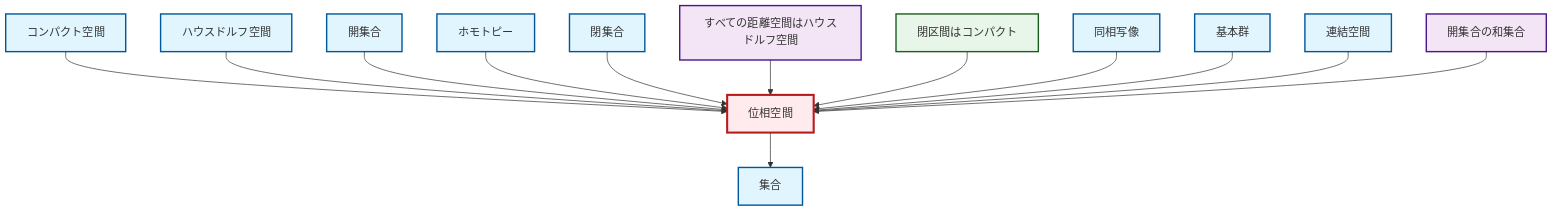 graph TD
    classDef definition fill:#e1f5fe,stroke:#01579b,stroke-width:2px
    classDef theorem fill:#f3e5f5,stroke:#4a148c,stroke-width:2px
    classDef axiom fill:#fff3e0,stroke:#e65100,stroke-width:2px
    classDef example fill:#e8f5e9,stroke:#1b5e20,stroke-width:2px
    classDef current fill:#ffebee,stroke:#b71c1c,stroke-width:3px
    def-homeomorphism["同相写像"]:::definition
    def-set["集合"]:::definition
    thm-union-open-sets["開集合の和集合"]:::theorem
    def-homotopy["ホモトピー"]:::definition
    def-open-set["開集合"]:::definition
    def-compact["コンパクト空間"]:::definition
    def-connected["連結空間"]:::definition
    def-closed-set["閉集合"]:::definition
    ex-closed-interval-compact["閉区間はコンパクト"]:::example
    thm-metric-hausdorff["すべての距離空間はハウスドルフ空間"]:::theorem
    def-hausdorff["ハウスドルフ空間"]:::definition
    def-fundamental-group["基本群"]:::definition
    def-topological-space["位相空間"]:::definition
    def-compact --> def-topological-space
    def-hausdorff --> def-topological-space
    def-topological-space --> def-set
    def-open-set --> def-topological-space
    def-homotopy --> def-topological-space
    def-closed-set --> def-topological-space
    thm-metric-hausdorff --> def-topological-space
    ex-closed-interval-compact --> def-topological-space
    def-homeomorphism --> def-topological-space
    def-fundamental-group --> def-topological-space
    def-connected --> def-topological-space
    thm-union-open-sets --> def-topological-space
    class def-topological-space current